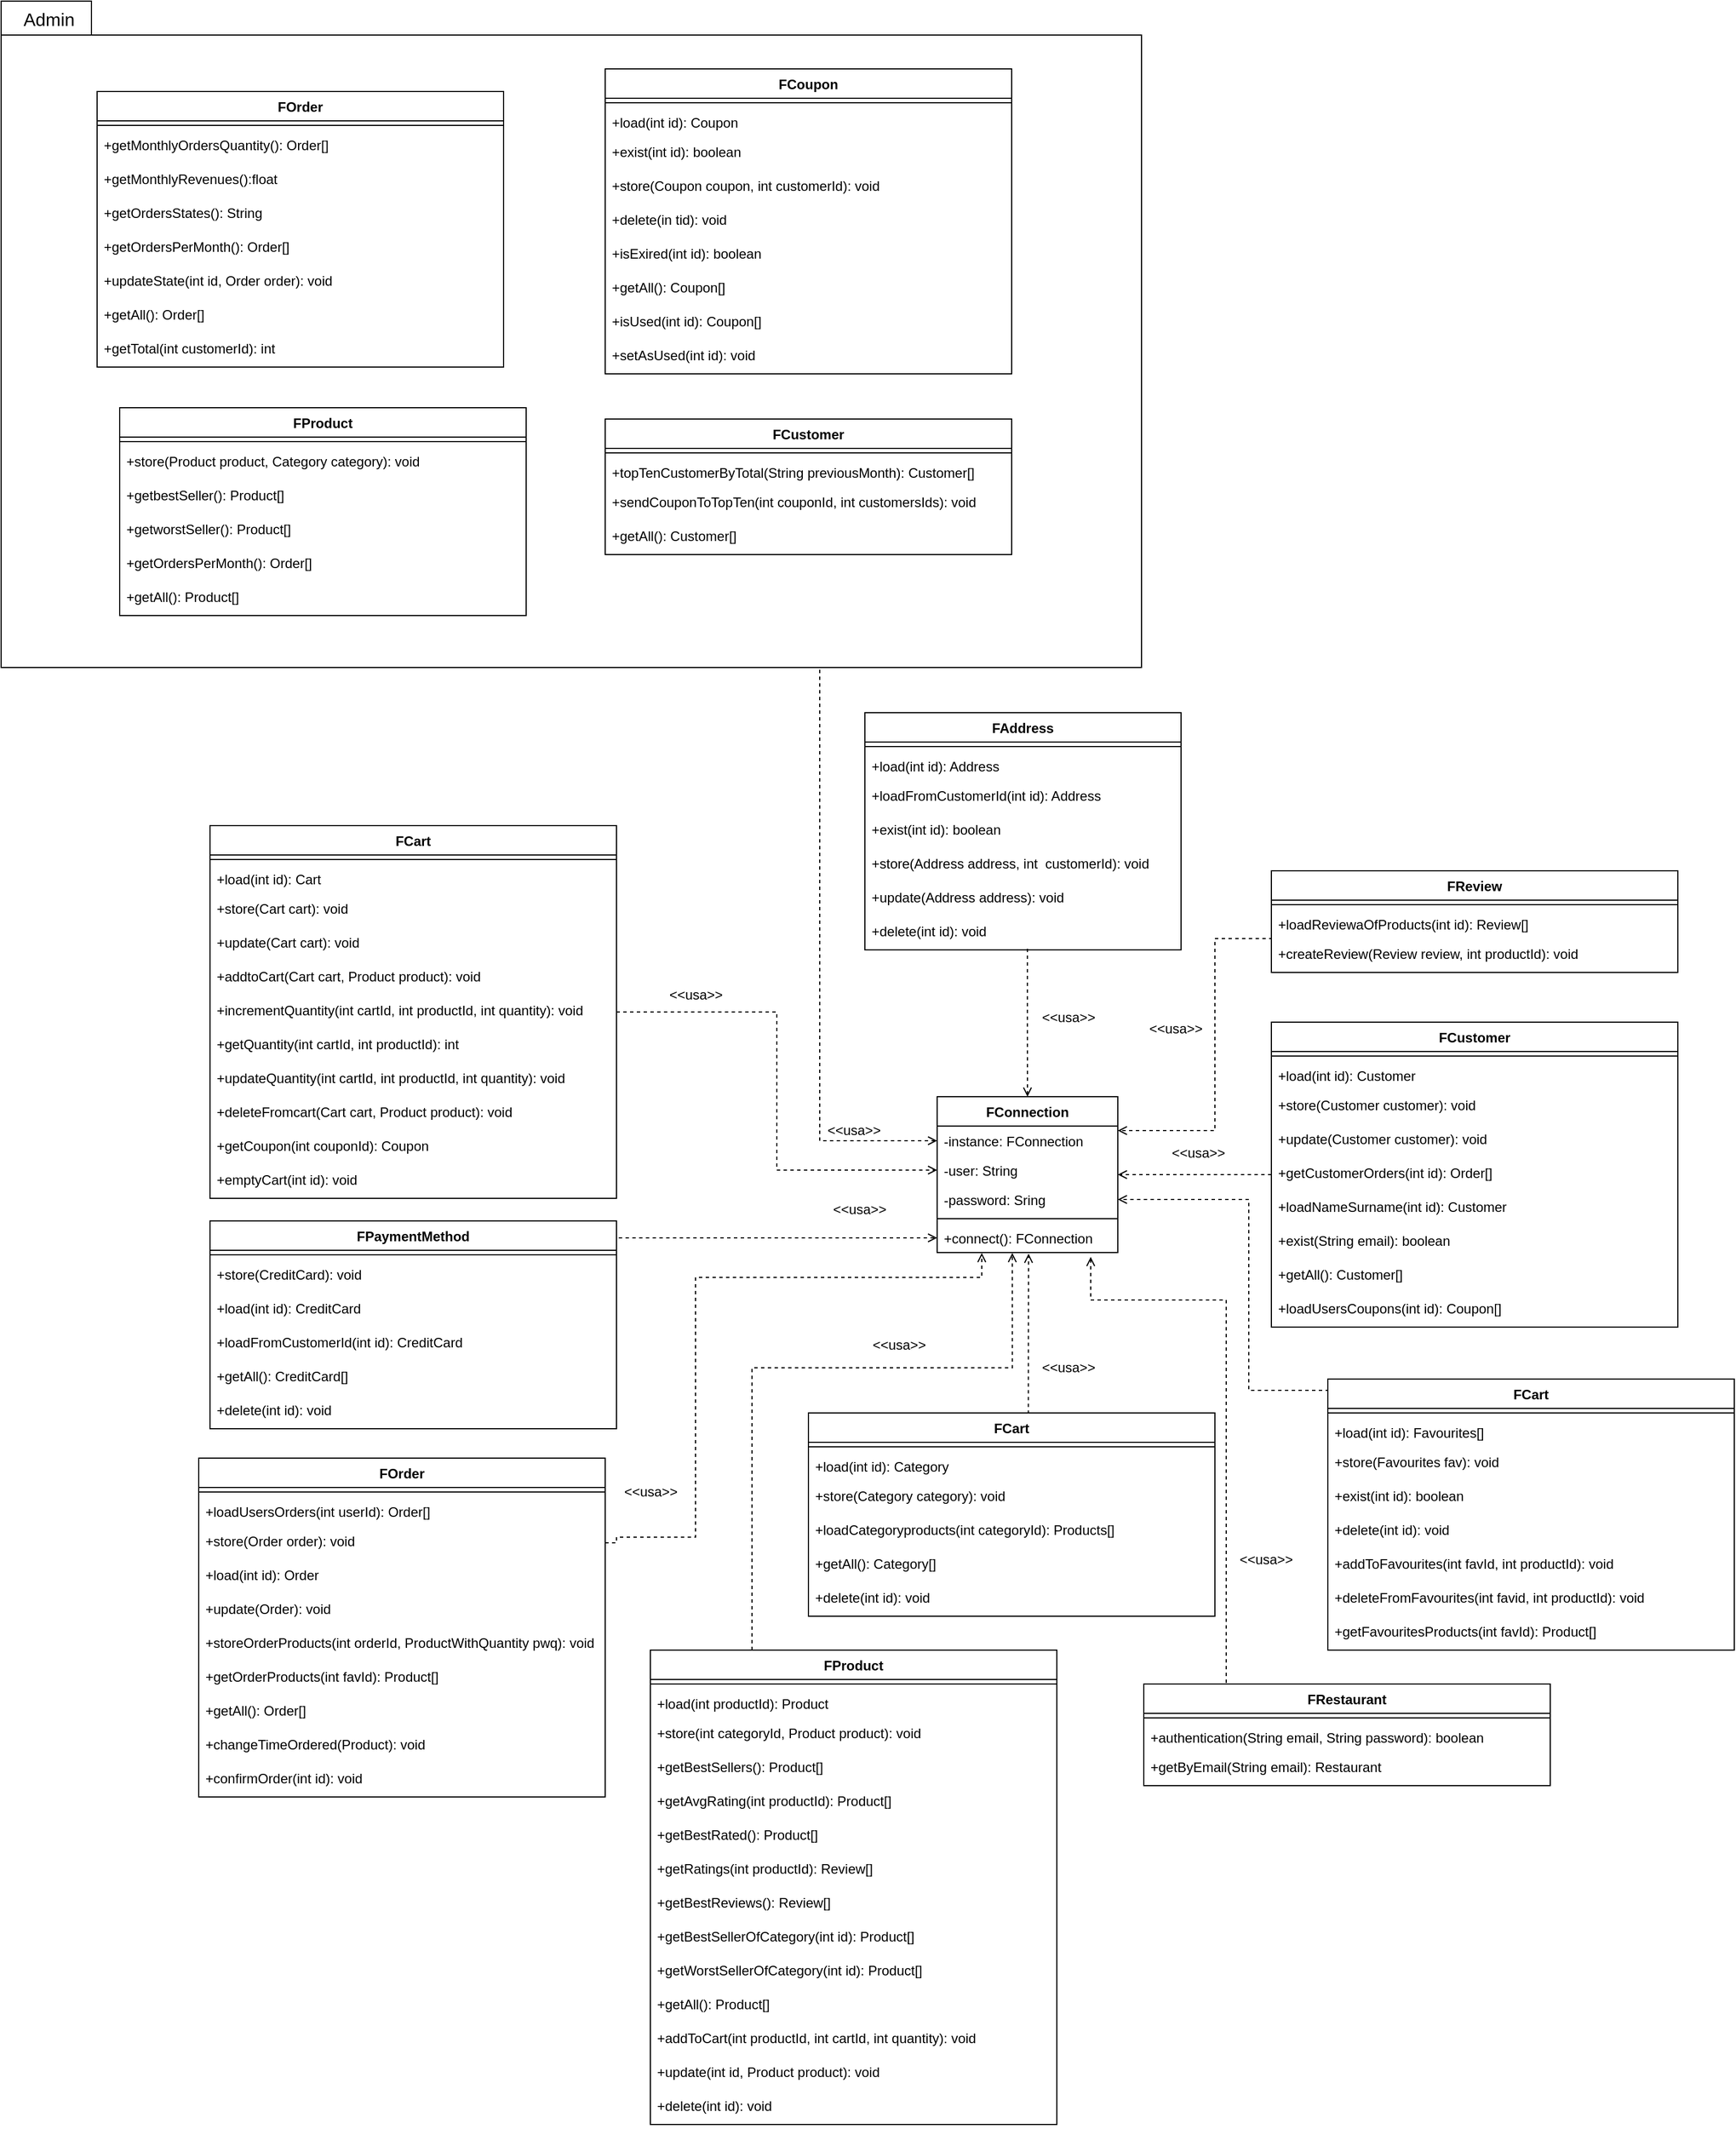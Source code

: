 <mxfile version="15.7.0" type="device"><diagram id="C5RBs43oDa-KdzZeNtuy" name="Page-1"><mxGraphModel dx="2249" dy="1921" grid="1" gridSize="10" guides="1" tooltips="1" connect="1" arrows="1" fold="1" page="1" pageScale="1" pageWidth="827" pageHeight="1169" math="0" shadow="0"><root><mxCell id="WIyWlLk6GJQsqaUBKTNV-0"/><mxCell id="WIyWlLk6GJQsqaUBKTNV-1" parent="WIyWlLk6GJQsqaUBKTNV-0"/><mxCell id="PyHxuWrx-65LWv0BP8cm-173" style="edgeStyle=orthogonalEdgeStyle;rounded=0;orthogonalLoop=1;jettySize=auto;html=1;exitX=0.5;exitY=1;exitDx=0;exitDy=0;exitPerimeter=0;entryX=0;entryY=0.5;entryDx=0;entryDy=0;dashed=1;fontSize=16;endArrow=open;endFill=0;" parent="WIyWlLk6GJQsqaUBKTNV-1" source="PyHxuWrx-65LWv0BP8cm-171" target="PyHxuWrx-65LWv0BP8cm-5" edge="1"><mxGeometry relative="1" as="geometry"><Array as="points"><mxPoint x="180" y="-50"/><mxPoint x="180" y="369"/></Array></mxGeometry></mxCell><mxCell id="PyHxuWrx-65LWv0BP8cm-171" value="" style="shape=folder;fontStyle=1;tabWidth=80;tabHeight=30;tabPosition=left;html=1;boundedLbl=1;" parent="WIyWlLk6GJQsqaUBKTNV-1" vertex="1"><mxGeometry x="-545" y="-640" width="1010" height="590" as="geometry"/></mxCell><mxCell id="PyHxuWrx-65LWv0BP8cm-4" value="FConnection" style="swimlane;fontStyle=1;align=center;verticalAlign=top;childLayout=stackLayout;horizontal=1;startSize=26;horizontalStack=0;resizeParent=1;resizeParentMax=0;resizeLast=0;collapsible=1;marginBottom=0;" parent="WIyWlLk6GJQsqaUBKTNV-1" vertex="1"><mxGeometry x="284" y="330" width="160" height="138" as="geometry"><mxRectangle x="334" y="300" width="100" height="26" as="alternateBounds"/></mxGeometry></mxCell><mxCell id="PyHxuWrx-65LWv0BP8cm-5" value="-instance: FConnection" style="text;strokeColor=none;fillColor=none;align=left;verticalAlign=top;spacingLeft=4;spacingRight=4;overflow=hidden;rotatable=0;points=[[0,0.5],[1,0.5]];portConstraint=eastwest;" parent="PyHxuWrx-65LWv0BP8cm-4" vertex="1"><mxGeometry y="26" width="160" height="26" as="geometry"/></mxCell><mxCell id="PyHxuWrx-65LWv0BP8cm-8" value="-user: String" style="text;strokeColor=none;fillColor=none;align=left;verticalAlign=top;spacingLeft=4;spacingRight=4;overflow=hidden;rotatable=0;points=[[0,0.5],[1,0.5]];portConstraint=eastwest;" parent="PyHxuWrx-65LWv0BP8cm-4" vertex="1"><mxGeometry y="52" width="160" height="26" as="geometry"/></mxCell><mxCell id="PyHxuWrx-65LWv0BP8cm-9" value="-password: Sring" style="text;strokeColor=none;fillColor=none;align=left;verticalAlign=top;spacingLeft=4;spacingRight=4;overflow=hidden;rotatable=0;points=[[0,0.5],[1,0.5]];portConstraint=eastwest;" parent="PyHxuWrx-65LWv0BP8cm-4" vertex="1"><mxGeometry y="78" width="160" height="26" as="geometry"/></mxCell><mxCell id="PyHxuWrx-65LWv0BP8cm-6" value="" style="line;strokeWidth=1;fillColor=none;align=left;verticalAlign=middle;spacingTop=-1;spacingLeft=3;spacingRight=3;rotatable=0;labelPosition=right;points=[];portConstraint=eastwest;" parent="PyHxuWrx-65LWv0BP8cm-4" vertex="1"><mxGeometry y="104" width="160" height="8" as="geometry"/></mxCell><mxCell id="PyHxuWrx-65LWv0BP8cm-7" value="+connect(): FConnection" style="text;strokeColor=none;fillColor=none;align=left;verticalAlign=top;spacingLeft=4;spacingRight=4;overflow=hidden;rotatable=0;points=[[0,0.5],[1,0.5]];portConstraint=eastwest;" parent="PyHxuWrx-65LWv0BP8cm-4" vertex="1"><mxGeometry y="112" width="160" height="26" as="geometry"/></mxCell><mxCell id="PyHxuWrx-65LWv0BP8cm-10" value="FAddress" style="swimlane;fontStyle=1;align=center;verticalAlign=top;childLayout=stackLayout;horizontal=1;startSize=26;horizontalStack=0;resizeParent=1;resizeParentMax=0;resizeLast=0;collapsible=1;marginBottom=0;" parent="WIyWlLk6GJQsqaUBKTNV-1" vertex="1"><mxGeometry x="220" y="-10" width="280" height="210" as="geometry"><mxRectangle x="334" y="300" width="100" height="26" as="alternateBounds"/></mxGeometry></mxCell><mxCell id="PyHxuWrx-65LWv0BP8cm-14" value="" style="line;strokeWidth=1;fillColor=none;align=left;verticalAlign=middle;spacingTop=-1;spacingLeft=3;spacingRight=3;rotatable=0;labelPosition=right;points=[];portConstraint=eastwest;" parent="PyHxuWrx-65LWv0BP8cm-10" vertex="1"><mxGeometry y="26" width="280" height="8" as="geometry"/></mxCell><mxCell id="PyHxuWrx-65LWv0BP8cm-15" value="+load(int id): Address " style="text;strokeColor=none;fillColor=none;align=left;verticalAlign=top;spacingLeft=4;spacingRight=4;overflow=hidden;rotatable=0;points=[[0,0.5],[1,0.5]];portConstraint=eastwest;" parent="PyHxuWrx-65LWv0BP8cm-10" vertex="1"><mxGeometry y="34" width="280" height="26" as="geometry"/></mxCell><mxCell id="PyHxuWrx-65LWv0BP8cm-16" value="+loadFromCustomerId(int id): Address" style="text;strokeColor=none;fillColor=none;align=left;verticalAlign=top;spacingLeft=4;spacingRight=4;overflow=hidden;rotatable=0;points=[[0,0.5],[1,0.5]];portConstraint=eastwest;" parent="PyHxuWrx-65LWv0BP8cm-10" vertex="1"><mxGeometry y="60" width="280" height="30" as="geometry"/></mxCell><mxCell id="PyHxuWrx-65LWv0BP8cm-17" value="+exist(int id): boolean" style="text;strokeColor=none;fillColor=none;align=left;verticalAlign=top;spacingLeft=4;spacingRight=4;overflow=hidden;rotatable=0;points=[[0,0.5],[1,0.5]];portConstraint=eastwest;" parent="PyHxuWrx-65LWv0BP8cm-10" vertex="1"><mxGeometry y="90" width="280" height="30" as="geometry"/></mxCell><mxCell id="PyHxuWrx-65LWv0BP8cm-18" value="+store(Address address, int  customerId): void" style="text;strokeColor=none;fillColor=none;align=left;verticalAlign=top;spacingLeft=4;spacingRight=4;overflow=hidden;rotatable=0;points=[[0,0.5],[1,0.5]];portConstraint=eastwest;" parent="PyHxuWrx-65LWv0BP8cm-10" vertex="1"><mxGeometry y="120" width="280" height="30" as="geometry"/></mxCell><mxCell id="PyHxuWrx-65LWv0BP8cm-19" value="+update(Address address): void" style="text;strokeColor=none;fillColor=none;align=left;verticalAlign=top;spacingLeft=4;spacingRight=4;overflow=hidden;rotatable=0;points=[[0,0.5],[1,0.5]];portConstraint=eastwest;" parent="PyHxuWrx-65LWv0BP8cm-10" vertex="1"><mxGeometry y="150" width="280" height="30" as="geometry"/></mxCell><mxCell id="PyHxuWrx-65LWv0BP8cm-20" value="+delete(int id): void" style="text;strokeColor=none;fillColor=none;align=left;verticalAlign=top;spacingLeft=4;spacingRight=4;overflow=hidden;rotatable=0;points=[[0,0.5],[1,0.5]];portConstraint=eastwest;" parent="PyHxuWrx-65LWv0BP8cm-10" vertex="1"><mxGeometry y="180" width="280" height="30" as="geometry"/></mxCell><mxCell id="PyHxuWrx-65LWv0BP8cm-21" style="edgeStyle=orthogonalEdgeStyle;rounded=0;orthogonalLoop=1;jettySize=auto;html=1;exitX=0.514;exitY=0.967;exitDx=0;exitDy=0;entryX=0.5;entryY=0;entryDx=0;entryDy=0;exitPerimeter=0;dashed=1;endArrow=open;endFill=0;" parent="WIyWlLk6GJQsqaUBKTNV-1" source="PyHxuWrx-65LWv0BP8cm-20" target="PyHxuWrx-65LWv0BP8cm-4" edge="1"><mxGeometry relative="1" as="geometry"/></mxCell><mxCell id="PyHxuWrx-65LWv0BP8cm-22" value="&amp;lt;&amp;lt;usa&amp;gt;&amp;gt;" style="text;html=1;align=center;verticalAlign=middle;resizable=0;points=[];autosize=1;strokeColor=none;fillColor=none;" parent="WIyWlLk6GJQsqaUBKTNV-1" vertex="1"><mxGeometry x="370" y="250" width="60" height="20" as="geometry"/></mxCell><mxCell id="PyHxuWrx-65LWv0BP8cm-37" style="edgeStyle=orthogonalEdgeStyle;rounded=0;orthogonalLoop=1;jettySize=auto;html=1;exitX=1;exitY=0.5;exitDx=0;exitDy=0;entryX=0;entryY=0.5;entryDx=0;entryDy=0;dashed=1;endArrow=open;endFill=0;" parent="WIyWlLk6GJQsqaUBKTNV-1" source="PyHxuWrx-65LWv0BP8cm-23" target="PyHxuWrx-65LWv0BP8cm-8" edge="1"><mxGeometry relative="1" as="geometry"/></mxCell><mxCell id="PyHxuWrx-65LWv0BP8cm-23" value="FCart" style="swimlane;fontStyle=1;align=center;verticalAlign=top;childLayout=stackLayout;horizontal=1;startSize=26;horizontalStack=0;resizeParent=1;resizeParentMax=0;resizeLast=0;collapsible=1;marginBottom=0;" parent="WIyWlLk6GJQsqaUBKTNV-1" vertex="1"><mxGeometry x="-360" y="90" width="360" height="330" as="geometry"><mxRectangle x="334" y="300" width="100" height="26" as="alternateBounds"/></mxGeometry></mxCell><mxCell id="PyHxuWrx-65LWv0BP8cm-24" value="" style="line;strokeWidth=1;fillColor=none;align=left;verticalAlign=middle;spacingTop=-1;spacingLeft=3;spacingRight=3;rotatable=0;labelPosition=right;points=[];portConstraint=eastwest;" parent="PyHxuWrx-65LWv0BP8cm-23" vertex="1"><mxGeometry y="26" width="360" height="8" as="geometry"/></mxCell><mxCell id="PyHxuWrx-65LWv0BP8cm-25" value="+load(int id): Cart " style="text;strokeColor=none;fillColor=none;align=left;verticalAlign=top;spacingLeft=4;spacingRight=4;overflow=hidden;rotatable=0;points=[[0,0.5],[1,0.5]];portConstraint=eastwest;" parent="PyHxuWrx-65LWv0BP8cm-23" vertex="1"><mxGeometry y="34" width="360" height="26" as="geometry"/></mxCell><mxCell id="PyHxuWrx-65LWv0BP8cm-28" value="+store(Cart cart): void" style="text;strokeColor=none;fillColor=none;align=left;verticalAlign=top;spacingLeft=4;spacingRight=4;overflow=hidden;rotatable=0;points=[[0,0.5],[1,0.5]];portConstraint=eastwest;" parent="PyHxuWrx-65LWv0BP8cm-23" vertex="1"><mxGeometry y="60" width="360" height="30" as="geometry"/></mxCell><mxCell id="PyHxuWrx-65LWv0BP8cm-29" value="+update(Cart cart): void" style="text;strokeColor=none;fillColor=none;align=left;verticalAlign=top;spacingLeft=4;spacingRight=4;overflow=hidden;rotatable=0;points=[[0,0.5],[1,0.5]];portConstraint=eastwest;" parent="PyHxuWrx-65LWv0BP8cm-23" vertex="1"><mxGeometry y="90" width="360" height="30" as="geometry"/></mxCell><mxCell id="PyHxuWrx-65LWv0BP8cm-30" value="+addtoCart(Cart cart, Product product): void" style="text;strokeColor=none;fillColor=none;align=left;verticalAlign=top;spacingLeft=4;spacingRight=4;overflow=hidden;rotatable=0;points=[[0,0.5],[1,0.5]];portConstraint=eastwest;" parent="PyHxuWrx-65LWv0BP8cm-23" vertex="1"><mxGeometry y="120" width="360" height="30" as="geometry"/></mxCell><mxCell id="PyHxuWrx-65LWv0BP8cm-32" value="+incrementQuantity(int cartId, int productId, int quantity): void " style="text;strokeColor=none;fillColor=none;align=left;verticalAlign=top;spacingLeft=4;spacingRight=4;overflow=hidden;rotatable=0;points=[[0,0.5],[1,0.5]];portConstraint=eastwest;" parent="PyHxuWrx-65LWv0BP8cm-23" vertex="1"><mxGeometry y="150" width="360" height="30" as="geometry"/></mxCell><mxCell id="PyHxuWrx-65LWv0BP8cm-33" value="+getQuantity(int cartId, int productId): int " style="text;strokeColor=none;fillColor=none;align=left;verticalAlign=top;spacingLeft=4;spacingRight=4;overflow=hidden;rotatable=0;points=[[0,0.5],[1,0.5]];portConstraint=eastwest;" parent="PyHxuWrx-65LWv0BP8cm-23" vertex="1"><mxGeometry y="180" width="360" height="30" as="geometry"/></mxCell><mxCell id="PyHxuWrx-65LWv0BP8cm-34" value="+updateQuantity(int cartId, int productId, int quantity): void" style="text;strokeColor=none;fillColor=none;align=left;verticalAlign=top;spacingLeft=4;spacingRight=4;overflow=hidden;rotatable=0;points=[[0,0.5],[1,0.5]];portConstraint=eastwest;" parent="PyHxuWrx-65LWv0BP8cm-23" vertex="1"><mxGeometry y="210" width="360" height="30" as="geometry"/></mxCell><mxCell id="PyHxuWrx-65LWv0BP8cm-35" value="+deleteFromcart(Cart cart, Product product): void" style="text;strokeColor=none;fillColor=none;align=left;verticalAlign=top;spacingLeft=4;spacingRight=4;overflow=hidden;rotatable=0;points=[[0,0.5],[1,0.5]];portConstraint=eastwest;" parent="PyHxuWrx-65LWv0BP8cm-23" vertex="1"><mxGeometry y="240" width="360" height="30" as="geometry"/></mxCell><mxCell id="PyHxuWrx-65LWv0BP8cm-36" value="+getCoupon(int couponId): Coupon" style="text;strokeColor=none;fillColor=none;align=left;verticalAlign=top;spacingLeft=4;spacingRight=4;overflow=hidden;rotatable=0;points=[[0,0.5],[1,0.5]];portConstraint=eastwest;" parent="PyHxuWrx-65LWv0BP8cm-23" vertex="1"><mxGeometry y="270" width="360" height="30" as="geometry"/></mxCell><mxCell id="PyHxuWrx-65LWv0BP8cm-31" value="+emptyCart(int id): void" style="text;strokeColor=none;fillColor=none;align=left;verticalAlign=top;spacingLeft=4;spacingRight=4;overflow=hidden;rotatable=0;points=[[0,0.5],[1,0.5]];portConstraint=eastwest;" parent="PyHxuWrx-65LWv0BP8cm-23" vertex="1"><mxGeometry y="300" width="360" height="30" as="geometry"/></mxCell><mxCell id="PyHxuWrx-65LWv0BP8cm-39" value="&amp;lt;&amp;lt;usa&amp;gt;&amp;gt;" style="text;html=1;align=center;verticalAlign=middle;resizable=0;points=[];autosize=1;strokeColor=none;fillColor=none;" parent="WIyWlLk6GJQsqaUBKTNV-1" vertex="1"><mxGeometry x="180" y="350" width="60" height="20" as="geometry"/></mxCell><mxCell id="PyHxuWrx-65LWv0BP8cm-52" style="edgeStyle=orthogonalEdgeStyle;rounded=0;orthogonalLoop=1;jettySize=auto;html=1;exitX=0.541;exitY=0.004;exitDx=0;exitDy=0;entryX=0.506;entryY=1.038;entryDx=0;entryDy=0;entryPerimeter=0;dashed=1;endArrow=open;endFill=0;exitPerimeter=0;" parent="WIyWlLk6GJQsqaUBKTNV-1" source="PyHxuWrx-65LWv0BP8cm-40" target="PyHxuWrx-65LWv0BP8cm-7" edge="1"><mxGeometry relative="1" as="geometry"/></mxCell><mxCell id="PyHxuWrx-65LWv0BP8cm-40" value="FCart" style="swimlane;fontStyle=1;align=center;verticalAlign=top;childLayout=stackLayout;horizontal=1;startSize=26;horizontalStack=0;resizeParent=1;resizeParentMax=0;resizeLast=0;collapsible=1;marginBottom=0;" parent="WIyWlLk6GJQsqaUBKTNV-1" vertex="1"><mxGeometry x="170" y="610" width="360" height="180" as="geometry"><mxRectangle x="334" y="300" width="100" height="26" as="alternateBounds"/></mxGeometry></mxCell><mxCell id="PyHxuWrx-65LWv0BP8cm-41" value="" style="line;strokeWidth=1;fillColor=none;align=left;verticalAlign=middle;spacingTop=-1;spacingLeft=3;spacingRight=3;rotatable=0;labelPosition=right;points=[];portConstraint=eastwest;" parent="PyHxuWrx-65LWv0BP8cm-40" vertex="1"><mxGeometry y="26" width="360" height="8" as="geometry"/></mxCell><mxCell id="PyHxuWrx-65LWv0BP8cm-42" value="+load(int id): Category " style="text;strokeColor=none;fillColor=none;align=left;verticalAlign=top;spacingLeft=4;spacingRight=4;overflow=hidden;rotatable=0;points=[[0,0.5],[1,0.5]];portConstraint=eastwest;" parent="PyHxuWrx-65LWv0BP8cm-40" vertex="1"><mxGeometry y="34" width="360" height="26" as="geometry"/></mxCell><mxCell id="PyHxuWrx-65LWv0BP8cm-43" value="+store(Category category): void" style="text;strokeColor=none;fillColor=none;align=left;verticalAlign=top;spacingLeft=4;spacingRight=4;overflow=hidden;rotatable=0;points=[[0,0.5],[1,0.5]];portConstraint=eastwest;" parent="PyHxuWrx-65LWv0BP8cm-40" vertex="1"><mxGeometry y="60" width="360" height="30" as="geometry"/></mxCell><mxCell id="PyHxuWrx-65LWv0BP8cm-44" value="+loadCategoryproducts(int categoryId): Products[]" style="text;strokeColor=none;fillColor=none;align=left;verticalAlign=top;spacingLeft=4;spacingRight=4;overflow=hidden;rotatable=0;points=[[0,0.5],[1,0.5]];portConstraint=eastwest;" parent="PyHxuWrx-65LWv0BP8cm-40" vertex="1"><mxGeometry y="90" width="360" height="30" as="geometry"/></mxCell><mxCell id="PyHxuWrx-65LWv0BP8cm-45" value="+getAll(): Category[]" style="text;strokeColor=none;fillColor=none;align=left;verticalAlign=top;spacingLeft=4;spacingRight=4;overflow=hidden;rotatable=0;points=[[0,0.5],[1,0.5]];portConstraint=eastwest;" parent="PyHxuWrx-65LWv0BP8cm-40" vertex="1"><mxGeometry y="120" width="360" height="30" as="geometry"/></mxCell><mxCell id="PyHxuWrx-65LWv0BP8cm-46" value="+delete(int id): void" style="text;strokeColor=none;fillColor=none;align=left;verticalAlign=top;spacingLeft=4;spacingRight=4;overflow=hidden;rotatable=0;points=[[0,0.5],[1,0.5]];portConstraint=eastwest;" parent="PyHxuWrx-65LWv0BP8cm-40" vertex="1"><mxGeometry y="150" width="360" height="30" as="geometry"/></mxCell><mxCell id="PyHxuWrx-65LWv0BP8cm-53" value="&amp;lt;&amp;lt;usa&amp;gt;&amp;gt;" style="text;html=1;align=center;verticalAlign=middle;resizable=0;points=[];autosize=1;strokeColor=none;fillColor=none;" parent="WIyWlLk6GJQsqaUBKTNV-1" vertex="1"><mxGeometry x="370" y="560" width="60" height="20" as="geometry"/></mxCell><mxCell id="PyHxuWrx-65LWv0BP8cm-54" value="FCustomer" style="swimlane;fontStyle=1;align=center;verticalAlign=top;childLayout=stackLayout;horizontal=1;startSize=26;horizontalStack=0;resizeParent=1;resizeParentMax=0;resizeLast=0;collapsible=1;marginBottom=0;" parent="WIyWlLk6GJQsqaUBKTNV-1" vertex="1"><mxGeometry x="580" y="264" width="360" height="270" as="geometry"><mxRectangle x="334" y="300" width="100" height="26" as="alternateBounds"/></mxGeometry></mxCell><mxCell id="PyHxuWrx-65LWv0BP8cm-55" value="" style="line;strokeWidth=1;fillColor=none;align=left;verticalAlign=middle;spacingTop=-1;spacingLeft=3;spacingRight=3;rotatable=0;labelPosition=right;points=[];portConstraint=eastwest;" parent="PyHxuWrx-65LWv0BP8cm-54" vertex="1"><mxGeometry y="26" width="360" height="8" as="geometry"/></mxCell><mxCell id="PyHxuWrx-65LWv0BP8cm-56" value="+load(int id): Customer " style="text;strokeColor=none;fillColor=none;align=left;verticalAlign=top;spacingLeft=4;spacingRight=4;overflow=hidden;rotatable=0;points=[[0,0.5],[1,0.5]];portConstraint=eastwest;" parent="PyHxuWrx-65LWv0BP8cm-54" vertex="1"><mxGeometry y="34" width="360" height="26" as="geometry"/></mxCell><mxCell id="PyHxuWrx-65LWv0BP8cm-57" value="+store(Customer customer): void" style="text;strokeColor=none;fillColor=none;align=left;verticalAlign=top;spacingLeft=4;spacingRight=4;overflow=hidden;rotatable=0;points=[[0,0.5],[1,0.5]];portConstraint=eastwest;" parent="PyHxuWrx-65LWv0BP8cm-54" vertex="1"><mxGeometry y="60" width="360" height="30" as="geometry"/></mxCell><mxCell id="PyHxuWrx-65LWv0BP8cm-58" value="+update(Customer customer): void" style="text;strokeColor=none;fillColor=none;align=left;verticalAlign=top;spacingLeft=4;spacingRight=4;overflow=hidden;rotatable=0;points=[[0,0.5],[1,0.5]];portConstraint=eastwest;" parent="PyHxuWrx-65LWv0BP8cm-54" vertex="1"><mxGeometry y="90" width="360" height="30" as="geometry"/></mxCell><mxCell id="PyHxuWrx-65LWv0BP8cm-59" value="+getCustomerOrders(int id): Order[]" style="text;strokeColor=none;fillColor=none;align=left;verticalAlign=top;spacingLeft=4;spacingRight=4;overflow=hidden;rotatable=0;points=[[0,0.5],[1,0.5]];portConstraint=eastwest;" parent="PyHxuWrx-65LWv0BP8cm-54" vertex="1"><mxGeometry y="120" width="360" height="30" as="geometry"/></mxCell><mxCell id="PyHxuWrx-65LWv0BP8cm-60" value="+loadNameSurname(int id): Customer" style="text;strokeColor=none;fillColor=none;align=left;verticalAlign=top;spacingLeft=4;spacingRight=4;overflow=hidden;rotatable=0;points=[[0,0.5],[1,0.5]];portConstraint=eastwest;" parent="PyHxuWrx-65LWv0BP8cm-54" vertex="1"><mxGeometry y="150" width="360" height="30" as="geometry"/></mxCell><mxCell id="PyHxuWrx-65LWv0BP8cm-62" value="+exist(String email): boolean" style="text;strokeColor=none;fillColor=none;align=left;verticalAlign=top;spacingLeft=4;spacingRight=4;overflow=hidden;rotatable=0;points=[[0,0.5],[1,0.5]];portConstraint=eastwest;" parent="PyHxuWrx-65LWv0BP8cm-54" vertex="1"><mxGeometry y="180" width="360" height="30" as="geometry"/></mxCell><mxCell id="PyHxuWrx-65LWv0BP8cm-63" value="+getAll(): Customer[]" style="text;strokeColor=none;fillColor=none;align=left;verticalAlign=top;spacingLeft=4;spacingRight=4;overflow=hidden;rotatable=0;points=[[0,0.5],[1,0.5]];portConstraint=eastwest;" parent="PyHxuWrx-65LWv0BP8cm-54" vertex="1"><mxGeometry y="210" width="360" height="30" as="geometry"/></mxCell><mxCell id="PyHxuWrx-65LWv0BP8cm-61" value="+loadUsersCoupons(int id): Coupon[]" style="text;strokeColor=none;fillColor=none;align=left;verticalAlign=top;spacingLeft=4;spacingRight=4;overflow=hidden;rotatable=0;points=[[0,0.5],[1,0.5]];portConstraint=eastwest;" parent="PyHxuWrx-65LWv0BP8cm-54" vertex="1"><mxGeometry y="240" width="360" height="30" as="geometry"/></mxCell><mxCell id="PyHxuWrx-65LWv0BP8cm-66" style="edgeStyle=orthogonalEdgeStyle;rounded=0;orthogonalLoop=1;jettySize=auto;html=1;exitX=0;exitY=0.5;exitDx=0;exitDy=0;entryX=1;entryY=0.5;entryDx=0;entryDy=0;dashed=1;endArrow=open;endFill=0;" parent="WIyWlLk6GJQsqaUBKTNV-1" source="PyHxuWrx-65LWv0BP8cm-59" target="PyHxuWrx-65LWv0BP8cm-4" edge="1"><mxGeometry relative="1" as="geometry"/></mxCell><mxCell id="PyHxuWrx-65LWv0BP8cm-67" value="&amp;lt;&amp;lt;usa&amp;gt;&amp;gt;" style="text;html=1;align=center;verticalAlign=middle;resizable=0;points=[];autosize=1;strokeColor=none;fillColor=none;" parent="WIyWlLk6GJQsqaUBKTNV-1" vertex="1"><mxGeometry x="485" y="370" width="60" height="20" as="geometry"/></mxCell><mxCell id="PyHxuWrx-65LWv0BP8cm-68" value="FCart" style="swimlane;fontStyle=1;align=center;verticalAlign=top;childLayout=stackLayout;horizontal=1;startSize=26;horizontalStack=0;resizeParent=1;resizeParentMax=0;resizeLast=0;collapsible=1;marginBottom=0;" parent="WIyWlLk6GJQsqaUBKTNV-1" vertex="1"><mxGeometry x="630" y="580" width="360" height="240" as="geometry"><mxRectangle x="334" y="300" width="100" height="26" as="alternateBounds"/></mxGeometry></mxCell><mxCell id="PyHxuWrx-65LWv0BP8cm-69" value="" style="line;strokeWidth=1;fillColor=none;align=left;verticalAlign=middle;spacingTop=-1;spacingLeft=3;spacingRight=3;rotatable=0;labelPosition=right;points=[];portConstraint=eastwest;" parent="PyHxuWrx-65LWv0BP8cm-68" vertex="1"><mxGeometry y="26" width="360" height="8" as="geometry"/></mxCell><mxCell id="PyHxuWrx-65LWv0BP8cm-70" value="+load(int id): Favourites[] " style="text;strokeColor=none;fillColor=none;align=left;verticalAlign=top;spacingLeft=4;spacingRight=4;overflow=hidden;rotatable=0;points=[[0,0.5],[1,0.5]];portConstraint=eastwest;" parent="PyHxuWrx-65LWv0BP8cm-68" vertex="1"><mxGeometry y="34" width="360" height="26" as="geometry"/></mxCell><mxCell id="PyHxuWrx-65LWv0BP8cm-71" value="+store(Favourites fav): void" style="text;strokeColor=none;fillColor=none;align=left;verticalAlign=top;spacingLeft=4;spacingRight=4;overflow=hidden;rotatable=0;points=[[0,0.5],[1,0.5]];portConstraint=eastwest;" parent="PyHxuWrx-65LWv0BP8cm-68" vertex="1"><mxGeometry y="60" width="360" height="30" as="geometry"/></mxCell><mxCell id="PyHxuWrx-65LWv0BP8cm-76" value="+exist(int id): boolean" style="text;strokeColor=none;fillColor=none;align=left;verticalAlign=top;spacingLeft=4;spacingRight=4;overflow=hidden;rotatable=0;points=[[0,0.5],[1,0.5]];portConstraint=eastwest;" parent="PyHxuWrx-65LWv0BP8cm-68" vertex="1"><mxGeometry y="90" width="360" height="30" as="geometry"/></mxCell><mxCell id="PyHxuWrx-65LWv0BP8cm-72" value="+delete(int id): void" style="text;strokeColor=none;fillColor=none;align=left;verticalAlign=top;spacingLeft=4;spacingRight=4;overflow=hidden;rotatable=0;points=[[0,0.5],[1,0.5]];portConstraint=eastwest;" parent="PyHxuWrx-65LWv0BP8cm-68" vertex="1"><mxGeometry y="120" width="360" height="30" as="geometry"/></mxCell><mxCell id="PyHxuWrx-65LWv0BP8cm-73" value="+addToFavourites(int favId, int productId): void" style="text;strokeColor=none;fillColor=none;align=left;verticalAlign=top;spacingLeft=4;spacingRight=4;overflow=hidden;rotatable=0;points=[[0,0.5],[1,0.5]];portConstraint=eastwest;" parent="PyHxuWrx-65LWv0BP8cm-68" vertex="1"><mxGeometry y="150" width="360" height="30" as="geometry"/></mxCell><mxCell id="PyHxuWrx-65LWv0BP8cm-75" value="+deleteFromFavourites(int favid, int productId): void" style="text;strokeColor=none;fillColor=none;align=left;verticalAlign=top;spacingLeft=4;spacingRight=4;overflow=hidden;rotatable=0;points=[[0,0.5],[1,0.5]];portConstraint=eastwest;" parent="PyHxuWrx-65LWv0BP8cm-68" vertex="1"><mxGeometry y="180" width="360" height="30" as="geometry"/></mxCell><mxCell id="PyHxuWrx-65LWv0BP8cm-74" value="+getFavouritesProducts(int favId): Product[]" style="text;strokeColor=none;fillColor=none;align=left;verticalAlign=top;spacingLeft=4;spacingRight=4;overflow=hidden;rotatable=0;points=[[0,0.5],[1,0.5]];portConstraint=eastwest;" parent="PyHxuWrx-65LWv0BP8cm-68" vertex="1"><mxGeometry y="210" width="360" height="30" as="geometry"/></mxCell><mxCell id="PyHxuWrx-65LWv0BP8cm-181" style="edgeStyle=orthogonalEdgeStyle;rounded=0;orthogonalLoop=1;jettySize=auto;html=1;exitX=1;exitY=0.5;exitDx=0;exitDy=0;entryX=0.247;entryY=1.014;entryDx=0;entryDy=0;entryPerimeter=0;dashed=1;fontSize=16;endArrow=open;endFill=0;" parent="WIyWlLk6GJQsqaUBKTNV-1" source="PyHxuWrx-65LWv0BP8cm-80" target="PyHxuWrx-65LWv0BP8cm-7" edge="1"><mxGeometry relative="1" as="geometry"><Array as="points"><mxPoint y="725"/><mxPoint y="720"/><mxPoint x="70" y="720"/><mxPoint x="70" y="490"/><mxPoint x="324" y="490"/></Array></mxGeometry></mxCell><mxCell id="PyHxuWrx-65LWv0BP8cm-77" value="FOrder" style="swimlane;fontStyle=1;align=center;verticalAlign=top;childLayout=stackLayout;horizontal=1;startSize=26;horizontalStack=0;resizeParent=1;resizeParentMax=0;resizeLast=0;collapsible=1;marginBottom=0;" parent="WIyWlLk6GJQsqaUBKTNV-1" vertex="1"><mxGeometry x="-370" y="650" width="360" height="300" as="geometry"><mxRectangle x="334" y="300" width="100" height="26" as="alternateBounds"/></mxGeometry></mxCell><mxCell id="PyHxuWrx-65LWv0BP8cm-78" value="" style="line;strokeWidth=1;fillColor=none;align=left;verticalAlign=middle;spacingTop=-1;spacingLeft=3;spacingRight=3;rotatable=0;labelPosition=right;points=[];portConstraint=eastwest;" parent="PyHxuWrx-65LWv0BP8cm-77" vertex="1"><mxGeometry y="26" width="360" height="8" as="geometry"/></mxCell><mxCell id="PyHxuWrx-65LWv0BP8cm-79" value="+loadUsersOrders(int userId): Order[] " style="text;strokeColor=none;fillColor=none;align=left;verticalAlign=top;spacingLeft=4;spacingRight=4;overflow=hidden;rotatable=0;points=[[0,0.5],[1,0.5]];portConstraint=eastwest;" parent="PyHxuWrx-65LWv0BP8cm-77" vertex="1"><mxGeometry y="34" width="360" height="26" as="geometry"/></mxCell><mxCell id="PyHxuWrx-65LWv0BP8cm-80" value="+store(Order order): void" style="text;strokeColor=none;fillColor=none;align=left;verticalAlign=top;spacingLeft=4;spacingRight=4;overflow=hidden;rotatable=0;points=[[0,0.5],[1,0.5]];portConstraint=eastwest;" parent="PyHxuWrx-65LWv0BP8cm-77" vertex="1"><mxGeometry y="60" width="360" height="30" as="geometry"/></mxCell><mxCell id="PyHxuWrx-65LWv0BP8cm-81" value="+load(int id): Order" style="text;strokeColor=none;fillColor=none;align=left;verticalAlign=top;spacingLeft=4;spacingRight=4;overflow=hidden;rotatable=0;points=[[0,0.5],[1,0.5]];portConstraint=eastwest;" parent="PyHxuWrx-65LWv0BP8cm-77" vertex="1"><mxGeometry y="90" width="360" height="30" as="geometry"/></mxCell><mxCell id="PyHxuWrx-65LWv0BP8cm-83" value="+update(Order): void" style="text;strokeColor=none;fillColor=none;align=left;verticalAlign=top;spacingLeft=4;spacingRight=4;overflow=hidden;rotatable=0;points=[[0,0.5],[1,0.5]];portConstraint=eastwest;" parent="PyHxuWrx-65LWv0BP8cm-77" vertex="1"><mxGeometry y="120" width="360" height="30" as="geometry"/></mxCell><mxCell id="PyHxuWrx-65LWv0BP8cm-84" value="+storeOrderProducts(int orderId, ProductWithQuantity pwq): void" style="text;strokeColor=none;fillColor=none;align=left;verticalAlign=top;spacingLeft=4;spacingRight=4;overflow=hidden;rotatable=0;points=[[0,0.5],[1,0.5]];portConstraint=eastwest;" parent="PyHxuWrx-65LWv0BP8cm-77" vertex="1"><mxGeometry y="150" width="360" height="30" as="geometry"/></mxCell><mxCell id="PyHxuWrx-65LWv0BP8cm-86" value="+getOrderProducts(int favId): Product[]" style="text;strokeColor=none;fillColor=none;align=left;verticalAlign=top;spacingLeft=4;spacingRight=4;overflow=hidden;rotatable=0;points=[[0,0.5],[1,0.5]];portConstraint=eastwest;" parent="PyHxuWrx-65LWv0BP8cm-77" vertex="1"><mxGeometry y="180" width="360" height="30" as="geometry"/></mxCell><mxCell id="PyHxuWrx-65LWv0BP8cm-87" value="+getAll(): Order[]" style="text;strokeColor=none;fillColor=none;align=left;verticalAlign=top;spacingLeft=4;spacingRight=4;overflow=hidden;rotatable=0;points=[[0,0.5],[1,0.5]];portConstraint=eastwest;" parent="PyHxuWrx-65LWv0BP8cm-77" vertex="1"><mxGeometry y="210" width="360" height="30" as="geometry"/></mxCell><mxCell id="PyHxuWrx-65LWv0BP8cm-88" value="+changeTimeOrdered(Product): void" style="text;strokeColor=none;fillColor=none;align=left;verticalAlign=top;spacingLeft=4;spacingRight=4;overflow=hidden;rotatable=0;points=[[0,0.5],[1,0.5]];portConstraint=eastwest;" parent="PyHxuWrx-65LWv0BP8cm-77" vertex="1"><mxGeometry y="240" width="360" height="30" as="geometry"/></mxCell><mxCell id="PyHxuWrx-65LWv0BP8cm-85" value="+confirmOrder(int id): void" style="text;strokeColor=none;fillColor=none;align=left;verticalAlign=top;spacingLeft=4;spacingRight=4;overflow=hidden;rotatable=0;points=[[0,0.5],[1,0.5]];portConstraint=eastwest;" parent="PyHxuWrx-65LWv0BP8cm-77" vertex="1"><mxGeometry y="270" width="360" height="30" as="geometry"/></mxCell><mxCell id="PyHxuWrx-65LWv0BP8cm-89" value="FPaymentMethod" style="swimlane;fontStyle=1;align=center;verticalAlign=top;childLayout=stackLayout;horizontal=1;startSize=26;horizontalStack=0;resizeParent=1;resizeParentMax=0;resizeLast=0;collapsible=1;marginBottom=0;" parent="WIyWlLk6GJQsqaUBKTNV-1" vertex="1"><mxGeometry x="-360" y="440" width="360" height="184" as="geometry"><mxRectangle x="334" y="300" width="100" height="26" as="alternateBounds"/></mxGeometry></mxCell><mxCell id="PyHxuWrx-65LWv0BP8cm-90" value="" style="line;strokeWidth=1;fillColor=none;align=left;verticalAlign=middle;spacingTop=-1;spacingLeft=3;spacingRight=3;rotatable=0;labelPosition=right;points=[];portConstraint=eastwest;" parent="PyHxuWrx-65LWv0BP8cm-89" vertex="1"><mxGeometry y="26" width="360" height="8" as="geometry"/></mxCell><mxCell id="PyHxuWrx-65LWv0BP8cm-92" value="+store(CreditCard): void" style="text;strokeColor=none;fillColor=none;align=left;verticalAlign=top;spacingLeft=4;spacingRight=4;overflow=hidden;rotatable=0;points=[[0,0.5],[1,0.5]];portConstraint=eastwest;" parent="PyHxuWrx-65LWv0BP8cm-89" vertex="1"><mxGeometry y="34" width="360" height="30" as="geometry"/></mxCell><mxCell id="PyHxuWrx-65LWv0BP8cm-93" value="+load(int id): CreditCard" style="text;strokeColor=none;fillColor=none;align=left;verticalAlign=top;spacingLeft=4;spacingRight=4;overflow=hidden;rotatable=0;points=[[0,0.5],[1,0.5]];portConstraint=eastwest;" parent="PyHxuWrx-65LWv0BP8cm-89" vertex="1"><mxGeometry y="64" width="360" height="30" as="geometry"/></mxCell><mxCell id="PyHxuWrx-65LWv0BP8cm-95" value="+loadFromCustomerId(int id): CreditCard" style="text;strokeColor=none;fillColor=none;align=left;verticalAlign=top;spacingLeft=4;spacingRight=4;overflow=hidden;rotatable=0;points=[[0,0.5],[1,0.5]];portConstraint=eastwest;" parent="PyHxuWrx-65LWv0BP8cm-89" vertex="1"><mxGeometry y="94" width="360" height="30" as="geometry"/></mxCell><mxCell id="PyHxuWrx-65LWv0BP8cm-97" value="+getAll(): CreditCard[]" style="text;strokeColor=none;fillColor=none;align=left;verticalAlign=top;spacingLeft=4;spacingRight=4;overflow=hidden;rotatable=0;points=[[0,0.5],[1,0.5]];portConstraint=eastwest;" parent="PyHxuWrx-65LWv0BP8cm-89" vertex="1"><mxGeometry y="124" width="360" height="30" as="geometry"/></mxCell><mxCell id="PyHxuWrx-65LWv0BP8cm-100" value="+delete(int id): void" style="text;strokeColor=none;fillColor=none;align=left;verticalAlign=top;spacingLeft=4;spacingRight=4;overflow=hidden;rotatable=0;points=[[0,0.5],[1,0.5]];portConstraint=eastwest;" parent="PyHxuWrx-65LWv0BP8cm-89" vertex="1"><mxGeometry y="154" width="360" height="30" as="geometry"/></mxCell><mxCell id="PyHxuWrx-65LWv0BP8cm-185" style="edgeStyle=orthogonalEdgeStyle;rounded=0;orthogonalLoop=1;jettySize=auto;html=1;exitX=0.25;exitY=0;exitDx=0;exitDy=0;entryX=0.416;entryY=1.014;entryDx=0;entryDy=0;entryPerimeter=0;dashed=1;fontSize=16;endArrow=open;endFill=0;" parent="WIyWlLk6GJQsqaUBKTNV-1" source="PyHxuWrx-65LWv0BP8cm-101" target="PyHxuWrx-65LWv0BP8cm-7" edge="1"><mxGeometry relative="1" as="geometry"><Array as="points"><mxPoint x="120" y="570"/><mxPoint x="351" y="570"/></Array></mxGeometry></mxCell><mxCell id="PyHxuWrx-65LWv0BP8cm-101" value="FProduct" style="swimlane;fontStyle=1;align=center;verticalAlign=top;childLayout=stackLayout;horizontal=1;startSize=26;horizontalStack=0;resizeParent=1;resizeParentMax=0;resizeLast=0;collapsible=1;marginBottom=0;" parent="WIyWlLk6GJQsqaUBKTNV-1" vertex="1"><mxGeometry x="30" y="820" width="360" height="420" as="geometry"><mxRectangle x="334" y="300" width="100" height="26" as="alternateBounds"/></mxGeometry></mxCell><mxCell id="PyHxuWrx-65LWv0BP8cm-102" value="" style="line;strokeWidth=1;fillColor=none;align=left;verticalAlign=middle;spacingTop=-1;spacingLeft=3;spacingRight=3;rotatable=0;labelPosition=right;points=[];portConstraint=eastwest;" parent="PyHxuWrx-65LWv0BP8cm-101" vertex="1"><mxGeometry y="26" width="360" height="8" as="geometry"/></mxCell><mxCell id="PyHxuWrx-65LWv0BP8cm-103" value="+load(int productId): Product " style="text;strokeColor=none;fillColor=none;align=left;verticalAlign=top;spacingLeft=4;spacingRight=4;overflow=hidden;rotatable=0;points=[[0,0.5],[1,0.5]];portConstraint=eastwest;" parent="PyHxuWrx-65LWv0BP8cm-101" vertex="1"><mxGeometry y="34" width="360" height="26" as="geometry"/></mxCell><mxCell id="PyHxuWrx-65LWv0BP8cm-104" value="+store(int categoryId, Product product): void" style="text;strokeColor=none;fillColor=none;align=left;verticalAlign=top;spacingLeft=4;spacingRight=4;overflow=hidden;rotatable=0;points=[[0,0.5],[1,0.5]];portConstraint=eastwest;" parent="PyHxuWrx-65LWv0BP8cm-101" vertex="1"><mxGeometry y="60" width="360" height="30" as="geometry"/></mxCell><mxCell id="PyHxuWrx-65LWv0BP8cm-105" value="+getBestSellers(): Product[]" style="text;strokeColor=none;fillColor=none;align=left;verticalAlign=top;spacingLeft=4;spacingRight=4;overflow=hidden;rotatable=0;points=[[0,0.5],[1,0.5]];portConstraint=eastwest;" parent="PyHxuWrx-65LWv0BP8cm-101" vertex="1"><mxGeometry y="90" width="360" height="30" as="geometry"/></mxCell><mxCell id="PyHxuWrx-65LWv0BP8cm-106" value="+getAvgRating(int productId): Product[]" style="text;strokeColor=none;fillColor=none;align=left;verticalAlign=top;spacingLeft=4;spacingRight=4;overflow=hidden;rotatable=0;points=[[0,0.5],[1,0.5]];portConstraint=eastwest;" parent="PyHxuWrx-65LWv0BP8cm-101" vertex="1"><mxGeometry y="120" width="360" height="30" as="geometry"/></mxCell><mxCell id="PyHxuWrx-65LWv0BP8cm-108" value="+getBestRated(): Product[]" style="text;strokeColor=none;fillColor=none;align=left;verticalAlign=top;spacingLeft=4;spacingRight=4;overflow=hidden;rotatable=0;points=[[0,0.5],[1,0.5]];portConstraint=eastwest;" parent="PyHxuWrx-65LWv0BP8cm-101" vertex="1"><mxGeometry y="150" width="360" height="30" as="geometry"/></mxCell><mxCell id="PyHxuWrx-65LWv0BP8cm-109" value="+getRatings(int productId): Review[]" style="text;strokeColor=none;fillColor=none;align=left;verticalAlign=top;spacingLeft=4;spacingRight=4;overflow=hidden;rotatable=0;points=[[0,0.5],[1,0.5]];portConstraint=eastwest;" parent="PyHxuWrx-65LWv0BP8cm-101" vertex="1"><mxGeometry y="180" width="360" height="30" as="geometry"/></mxCell><mxCell id="PyHxuWrx-65LWv0BP8cm-110" value="+getBestReviews(): Review[]" style="text;strokeColor=none;fillColor=none;align=left;verticalAlign=top;spacingLeft=4;spacingRight=4;overflow=hidden;rotatable=0;points=[[0,0.5],[1,0.5]];portConstraint=eastwest;" parent="PyHxuWrx-65LWv0BP8cm-101" vertex="1"><mxGeometry y="210" width="360" height="30" as="geometry"/></mxCell><mxCell id="PyHxuWrx-65LWv0BP8cm-111" value="+getBestSellerOfCategory(int id): Product[]" style="text;strokeColor=none;fillColor=none;align=left;verticalAlign=top;spacingLeft=4;spacingRight=4;overflow=hidden;rotatable=0;points=[[0,0.5],[1,0.5]];portConstraint=eastwest;" parent="PyHxuWrx-65LWv0BP8cm-101" vertex="1"><mxGeometry y="240" width="360" height="30" as="geometry"/></mxCell><mxCell id="PyHxuWrx-65LWv0BP8cm-112" value="+getWorstSellerOfCategory(int id): Product[]" style="text;strokeColor=none;fillColor=none;align=left;verticalAlign=top;spacingLeft=4;spacingRight=4;overflow=hidden;rotatable=0;points=[[0,0.5],[1,0.5]];portConstraint=eastwest;" parent="PyHxuWrx-65LWv0BP8cm-101" vertex="1"><mxGeometry y="270" width="360" height="30" as="geometry"/></mxCell><mxCell id="PyHxuWrx-65LWv0BP8cm-113" value="+getAll(): Product[]" style="text;strokeColor=none;fillColor=none;align=left;verticalAlign=top;spacingLeft=4;spacingRight=4;overflow=hidden;rotatable=0;points=[[0,0.5],[1,0.5]];portConstraint=eastwest;" parent="PyHxuWrx-65LWv0BP8cm-101" vertex="1"><mxGeometry y="300" width="360" height="30" as="geometry"/></mxCell><mxCell id="PyHxuWrx-65LWv0BP8cm-114" value="+addToCart(int productId, int cartId, int quantity): void" style="text;strokeColor=none;fillColor=none;align=left;verticalAlign=top;spacingLeft=4;spacingRight=4;overflow=hidden;rotatable=0;points=[[0,0.5],[1,0.5]];portConstraint=eastwest;" parent="PyHxuWrx-65LWv0BP8cm-101" vertex="1"><mxGeometry y="330" width="360" height="30" as="geometry"/></mxCell><mxCell id="PyHxuWrx-65LWv0BP8cm-115" value="+update(int id, Product product): void" style="text;strokeColor=none;fillColor=none;align=left;verticalAlign=top;spacingLeft=4;spacingRight=4;overflow=hidden;rotatable=0;points=[[0,0.5],[1,0.5]];portConstraint=eastwest;" parent="PyHxuWrx-65LWv0BP8cm-101" vertex="1"><mxGeometry y="360" width="360" height="30" as="geometry"/></mxCell><mxCell id="PyHxuWrx-65LWv0BP8cm-107" value="+delete(int id): void" style="text;strokeColor=none;fillColor=none;align=left;verticalAlign=top;spacingLeft=4;spacingRight=4;overflow=hidden;rotatable=0;points=[[0,0.5],[1,0.5]];portConstraint=eastwest;" parent="PyHxuWrx-65LWv0BP8cm-101" vertex="1"><mxGeometry y="390" width="360" height="30" as="geometry"/></mxCell><mxCell id="PyHxuWrx-65LWv0BP8cm-188" style="edgeStyle=orthogonalEdgeStyle;rounded=0;orthogonalLoop=1;jettySize=auto;html=1;exitX=0.25;exitY=0;exitDx=0;exitDy=0;entryX=0.85;entryY=1.149;entryDx=0;entryDy=0;entryPerimeter=0;dashed=1;fontSize=16;endArrow=open;endFill=0;" parent="WIyWlLk6GJQsqaUBKTNV-1" source="PyHxuWrx-65LWv0BP8cm-116" target="PyHxuWrx-65LWv0BP8cm-7" edge="1"><mxGeometry relative="1" as="geometry"><Array as="points"><mxPoint x="540" y="850"/><mxPoint x="540" y="510"/><mxPoint x="420" y="510"/></Array></mxGeometry></mxCell><mxCell id="PyHxuWrx-65LWv0BP8cm-116" value="FRestaurant" style="swimlane;fontStyle=1;align=center;verticalAlign=top;childLayout=stackLayout;horizontal=1;startSize=26;horizontalStack=0;resizeParent=1;resizeParentMax=0;resizeLast=0;collapsible=1;marginBottom=0;" parent="WIyWlLk6GJQsqaUBKTNV-1" vertex="1"><mxGeometry x="467" y="850" width="360" height="90" as="geometry"><mxRectangle x="334" y="300" width="100" height="26" as="alternateBounds"/></mxGeometry></mxCell><mxCell id="PyHxuWrx-65LWv0BP8cm-117" value="" style="line;strokeWidth=1;fillColor=none;align=left;verticalAlign=middle;spacingTop=-1;spacingLeft=3;spacingRight=3;rotatable=0;labelPosition=right;points=[];portConstraint=eastwest;" parent="PyHxuWrx-65LWv0BP8cm-116" vertex="1"><mxGeometry y="26" width="360" height="8" as="geometry"/></mxCell><mxCell id="PyHxuWrx-65LWv0BP8cm-118" value="+authentication(String email, String password): boolean" style="text;strokeColor=none;fillColor=none;align=left;verticalAlign=top;spacingLeft=4;spacingRight=4;overflow=hidden;rotatable=0;points=[[0,0.5],[1,0.5]];portConstraint=eastwest;" parent="PyHxuWrx-65LWv0BP8cm-116" vertex="1"><mxGeometry y="34" width="360" height="26" as="geometry"/></mxCell><mxCell id="PyHxuWrx-65LWv0BP8cm-119" value="+getByEmail(String email): Restaurant" style="text;strokeColor=none;fillColor=none;align=left;verticalAlign=top;spacingLeft=4;spacingRight=4;overflow=hidden;rotatable=0;points=[[0,0.5],[1,0.5]];portConstraint=eastwest;" parent="PyHxuWrx-65LWv0BP8cm-116" vertex="1"><mxGeometry y="60" width="360" height="30" as="geometry"/></mxCell><mxCell id="PyHxuWrx-65LWv0BP8cm-123" value="FReview" style="swimlane;fontStyle=1;align=center;verticalAlign=top;childLayout=stackLayout;horizontal=1;startSize=26;horizontalStack=0;resizeParent=1;resizeParentMax=0;resizeLast=0;collapsible=1;marginBottom=0;" parent="WIyWlLk6GJQsqaUBKTNV-1" vertex="1"><mxGeometry x="580" y="130" width="360" height="90" as="geometry"><mxRectangle x="334" y="300" width="100" height="26" as="alternateBounds"/></mxGeometry></mxCell><mxCell id="PyHxuWrx-65LWv0BP8cm-124" value="" style="line;strokeWidth=1;fillColor=none;align=left;verticalAlign=middle;spacingTop=-1;spacingLeft=3;spacingRight=3;rotatable=0;labelPosition=right;points=[];portConstraint=eastwest;" parent="PyHxuWrx-65LWv0BP8cm-123" vertex="1"><mxGeometry y="26" width="360" height="8" as="geometry"/></mxCell><mxCell id="PyHxuWrx-65LWv0BP8cm-125" value="+loadReviewaOfProducts(int id): Review[] " style="text;strokeColor=none;fillColor=none;align=left;verticalAlign=top;spacingLeft=4;spacingRight=4;overflow=hidden;rotatable=0;points=[[0,0.5],[1,0.5]];portConstraint=eastwest;" parent="PyHxuWrx-65LWv0BP8cm-123" vertex="1"><mxGeometry y="34" width="360" height="26" as="geometry"/></mxCell><mxCell id="PyHxuWrx-65LWv0BP8cm-126" value="+createReview(Review review, int productId): void" style="text;strokeColor=none;fillColor=none;align=left;verticalAlign=top;spacingLeft=4;spacingRight=4;overflow=hidden;rotatable=0;points=[[0,0.5],[1,0.5]];portConstraint=eastwest;" parent="PyHxuWrx-65LWv0BP8cm-123" vertex="1"><mxGeometry y="60" width="360" height="30" as="geometry"/></mxCell><mxCell id="PyHxuWrx-65LWv0BP8cm-132" value="FCoupon" style="swimlane;fontStyle=1;align=center;verticalAlign=top;childLayout=stackLayout;horizontal=1;startSize=26;horizontalStack=0;resizeParent=1;resizeParentMax=0;resizeLast=0;collapsible=1;marginBottom=0;" parent="WIyWlLk6GJQsqaUBKTNV-1" vertex="1"><mxGeometry x="-10" y="-580" width="360" height="270" as="geometry"><mxRectangle x="334" y="300" width="100" height="26" as="alternateBounds"/></mxGeometry></mxCell><mxCell id="PyHxuWrx-65LWv0BP8cm-133" value="" style="line;strokeWidth=1;fillColor=none;align=left;verticalAlign=middle;spacingTop=-1;spacingLeft=3;spacingRight=3;rotatable=0;labelPosition=right;points=[];portConstraint=eastwest;" parent="PyHxuWrx-65LWv0BP8cm-132" vertex="1"><mxGeometry y="26" width="360" height="8" as="geometry"/></mxCell><mxCell id="PyHxuWrx-65LWv0BP8cm-134" value="+load(int id): Coupon " style="text;strokeColor=none;fillColor=none;align=left;verticalAlign=top;spacingLeft=4;spacingRight=4;overflow=hidden;rotatable=0;points=[[0,0.5],[1,0.5]];portConstraint=eastwest;" parent="PyHxuWrx-65LWv0BP8cm-132" vertex="1"><mxGeometry y="34" width="360" height="26" as="geometry"/></mxCell><mxCell id="PyHxuWrx-65LWv0BP8cm-135" value="+exist(int id): boolean" style="text;strokeColor=none;fillColor=none;align=left;verticalAlign=top;spacingLeft=4;spacingRight=4;overflow=hidden;rotatable=0;points=[[0,0.5],[1,0.5]];portConstraint=eastwest;" parent="PyHxuWrx-65LWv0BP8cm-132" vertex="1"><mxGeometry y="60" width="360" height="30" as="geometry"/></mxCell><mxCell id="PyHxuWrx-65LWv0BP8cm-136" value="+store(Coupon coupon, int customerId): void" style="text;strokeColor=none;fillColor=none;align=left;verticalAlign=top;spacingLeft=4;spacingRight=4;overflow=hidden;rotatable=0;points=[[0,0.5],[1,0.5]];portConstraint=eastwest;" parent="PyHxuWrx-65LWv0BP8cm-132" vertex="1"><mxGeometry y="90" width="360" height="30" as="geometry"/></mxCell><mxCell id="PyHxuWrx-65LWv0BP8cm-137" value="+delete(in tid): void" style="text;strokeColor=none;fillColor=none;align=left;verticalAlign=top;spacingLeft=4;spacingRight=4;overflow=hidden;rotatable=0;points=[[0,0.5],[1,0.5]];portConstraint=eastwest;" parent="PyHxuWrx-65LWv0BP8cm-132" vertex="1"><mxGeometry y="120" width="360" height="30" as="geometry"/></mxCell><mxCell id="PyHxuWrx-65LWv0BP8cm-138" value="+isExired(int id): boolean" style="text;strokeColor=none;fillColor=none;align=left;verticalAlign=top;spacingLeft=4;spacingRight=4;overflow=hidden;rotatable=0;points=[[0,0.5],[1,0.5]];portConstraint=eastwest;" parent="PyHxuWrx-65LWv0BP8cm-132" vertex="1"><mxGeometry y="150" width="360" height="30" as="geometry"/></mxCell><mxCell id="PyHxuWrx-65LWv0BP8cm-139" value="+getAll(): Coupon[]" style="text;strokeColor=none;fillColor=none;align=left;verticalAlign=top;spacingLeft=4;spacingRight=4;overflow=hidden;rotatable=0;points=[[0,0.5],[1,0.5]];portConstraint=eastwest;" parent="PyHxuWrx-65LWv0BP8cm-132" vertex="1"><mxGeometry y="180" width="360" height="30" as="geometry"/></mxCell><mxCell id="ARFcUpn8RgSLeHZZWFPk-0" value="+isUsed(int id): Coupon[]" style="text;strokeColor=none;fillColor=none;align=left;verticalAlign=top;spacingLeft=4;spacingRight=4;overflow=hidden;rotatable=0;points=[[0,0.5],[1,0.5]];portConstraint=eastwest;" parent="PyHxuWrx-65LWv0BP8cm-132" vertex="1"><mxGeometry y="210" width="360" height="30" as="geometry"/></mxCell><mxCell id="CDAdu7ExJA-KJrBtcZOF-0" value="+setAsUsed(int id): void" style="text;strokeColor=none;fillColor=none;align=left;verticalAlign=top;spacingLeft=4;spacingRight=4;overflow=hidden;rotatable=0;points=[[0,0.5],[1,0.5]];portConstraint=eastwest;" vertex="1" parent="PyHxuWrx-65LWv0BP8cm-132"><mxGeometry y="240" width="360" height="30" as="geometry"/></mxCell><mxCell id="PyHxuWrx-65LWv0BP8cm-144" value="FCustomer" style="swimlane;fontStyle=1;align=center;verticalAlign=top;childLayout=stackLayout;horizontal=1;startSize=26;horizontalStack=0;resizeParent=1;resizeParentMax=0;resizeLast=0;collapsible=1;marginBottom=0;" parent="WIyWlLk6GJQsqaUBKTNV-1" vertex="1"><mxGeometry x="-10" y="-270" width="360" height="120" as="geometry"><mxRectangle x="334" y="300" width="100" height="26" as="alternateBounds"/></mxGeometry></mxCell><mxCell id="PyHxuWrx-65LWv0BP8cm-145" value="" style="line;strokeWidth=1;fillColor=none;align=left;verticalAlign=middle;spacingTop=-1;spacingLeft=3;spacingRight=3;rotatable=0;labelPosition=right;points=[];portConstraint=eastwest;" parent="PyHxuWrx-65LWv0BP8cm-144" vertex="1"><mxGeometry y="26" width="360" height="8" as="geometry"/></mxCell><mxCell id="PyHxuWrx-65LWv0BP8cm-146" value="+topTenCustomerByTotal(String previousMonth): Customer[]" style="text;strokeColor=none;fillColor=none;align=left;verticalAlign=top;spacingLeft=4;spacingRight=4;overflow=hidden;rotatable=0;points=[[0,0.5],[1,0.5]];portConstraint=eastwest;" parent="PyHxuWrx-65LWv0BP8cm-144" vertex="1"><mxGeometry y="34" width="360" height="26" as="geometry"/></mxCell><mxCell id="PyHxuWrx-65LWv0BP8cm-147" value="+sendCouponToTopTen(int couponId, int customersIds): void" style="text;strokeColor=none;fillColor=none;align=left;verticalAlign=top;spacingLeft=4;spacingRight=4;overflow=hidden;rotatable=0;points=[[0,0.5],[1,0.5]];portConstraint=eastwest;" parent="PyHxuWrx-65LWv0BP8cm-144" vertex="1"><mxGeometry y="60" width="360" height="30" as="geometry"/></mxCell><mxCell id="PyHxuWrx-65LWv0BP8cm-151" value="+getAll(): Customer[]" style="text;strokeColor=none;fillColor=none;align=left;verticalAlign=top;spacingLeft=4;spacingRight=4;overflow=hidden;rotatable=0;points=[[0,0.5],[1,0.5]];portConstraint=eastwest;" parent="PyHxuWrx-65LWv0BP8cm-144" vertex="1"><mxGeometry y="90" width="360" height="30" as="geometry"/></mxCell><mxCell id="PyHxuWrx-65LWv0BP8cm-152" value="FOrder" style="swimlane;fontStyle=1;align=center;verticalAlign=top;childLayout=stackLayout;horizontal=1;startSize=26;horizontalStack=0;resizeParent=1;resizeParentMax=0;resizeLast=0;collapsible=1;marginBottom=0;" parent="WIyWlLk6GJQsqaUBKTNV-1" vertex="1"><mxGeometry x="-460" y="-560" width="360" height="244" as="geometry"><mxRectangle x="334" y="300" width="100" height="26" as="alternateBounds"/></mxGeometry></mxCell><mxCell id="PyHxuWrx-65LWv0BP8cm-153" value="" style="line;strokeWidth=1;fillColor=none;align=left;verticalAlign=middle;spacingTop=-1;spacingLeft=3;spacingRight=3;rotatable=0;labelPosition=right;points=[];portConstraint=eastwest;" parent="PyHxuWrx-65LWv0BP8cm-152" vertex="1"><mxGeometry y="26" width="360" height="8" as="geometry"/></mxCell><mxCell id="PyHxuWrx-65LWv0BP8cm-160" value="+getMonthlyOrdersQuantity(): Order[]" style="text;strokeColor=none;fillColor=none;align=left;verticalAlign=top;spacingLeft=4;spacingRight=4;overflow=hidden;rotatable=0;points=[[0,0.5],[1,0.5]];portConstraint=eastwest;" parent="PyHxuWrx-65LWv0BP8cm-152" vertex="1"><mxGeometry y="34" width="360" height="30" as="geometry"/></mxCell><mxCell id="PyHxuWrx-65LWv0BP8cm-155" value="+getMonthlyRevenues():float" style="text;strokeColor=none;fillColor=none;align=left;verticalAlign=top;spacingLeft=4;spacingRight=4;overflow=hidden;rotatable=0;points=[[0,0.5],[1,0.5]];portConstraint=eastwest;" parent="PyHxuWrx-65LWv0BP8cm-152" vertex="1"><mxGeometry y="64" width="360" height="30" as="geometry"/></mxCell><mxCell id="PyHxuWrx-65LWv0BP8cm-156" value="+getOrdersStates(): String" style="text;strokeColor=none;fillColor=none;align=left;verticalAlign=top;spacingLeft=4;spacingRight=4;overflow=hidden;rotatable=0;points=[[0,0.5],[1,0.5]];portConstraint=eastwest;" parent="PyHxuWrx-65LWv0BP8cm-152" vertex="1"><mxGeometry y="94" width="360" height="30" as="geometry"/></mxCell><mxCell id="PyHxuWrx-65LWv0BP8cm-157" value="+getOrdersPerMonth(): Order[]" style="text;strokeColor=none;fillColor=none;align=left;verticalAlign=top;spacingLeft=4;spacingRight=4;overflow=hidden;rotatable=0;points=[[0,0.5],[1,0.5]];portConstraint=eastwest;" parent="PyHxuWrx-65LWv0BP8cm-152" vertex="1"><mxGeometry y="124" width="360" height="30" as="geometry"/></mxCell><mxCell id="PyHxuWrx-65LWv0BP8cm-158" value="+updateState(int id, Order order): void" style="text;strokeColor=none;fillColor=none;align=left;verticalAlign=top;spacingLeft=4;spacingRight=4;overflow=hidden;rotatable=0;points=[[0,0.5],[1,0.5]];portConstraint=eastwest;" parent="PyHxuWrx-65LWv0BP8cm-152" vertex="1"><mxGeometry y="154" width="360" height="30" as="geometry"/></mxCell><mxCell id="PyHxuWrx-65LWv0BP8cm-161" value="+getAll(): Order[]" style="text;strokeColor=none;fillColor=none;align=left;verticalAlign=top;spacingLeft=4;spacingRight=4;overflow=hidden;rotatable=0;points=[[0,0.5],[1,0.5]];portConstraint=eastwest;" parent="PyHxuWrx-65LWv0BP8cm-152" vertex="1"><mxGeometry y="184" width="360" height="30" as="geometry"/></mxCell><mxCell id="PyHxuWrx-65LWv0BP8cm-159" value="+getTotal(int customerId): int" style="text;strokeColor=none;fillColor=none;align=left;verticalAlign=top;spacingLeft=4;spacingRight=4;overflow=hidden;rotatable=0;points=[[0,0.5],[1,0.5]];portConstraint=eastwest;" parent="PyHxuWrx-65LWv0BP8cm-152" vertex="1"><mxGeometry y="214" width="360" height="30" as="geometry"/></mxCell><mxCell id="PyHxuWrx-65LWv0BP8cm-162" value="FProduct" style="swimlane;fontStyle=1;align=center;verticalAlign=top;childLayout=stackLayout;horizontal=1;startSize=26;horizontalStack=0;resizeParent=1;resizeParentMax=0;resizeLast=0;collapsible=1;marginBottom=0;" parent="WIyWlLk6GJQsqaUBKTNV-1" vertex="1"><mxGeometry x="-440" y="-280" width="360" height="184" as="geometry"><mxRectangle x="334" y="300" width="100" height="26" as="alternateBounds"/></mxGeometry></mxCell><mxCell id="PyHxuWrx-65LWv0BP8cm-163" value="" style="line;strokeWidth=1;fillColor=none;align=left;verticalAlign=middle;spacingTop=-1;spacingLeft=3;spacingRight=3;rotatable=0;labelPosition=right;points=[];portConstraint=eastwest;" parent="PyHxuWrx-65LWv0BP8cm-162" vertex="1"><mxGeometry y="26" width="360" height="8" as="geometry"/></mxCell><mxCell id="PyHxuWrx-65LWv0BP8cm-164" value="+store(Product product, Category category): void" style="text;strokeColor=none;fillColor=none;align=left;verticalAlign=top;spacingLeft=4;spacingRight=4;overflow=hidden;rotatable=0;points=[[0,0.5],[1,0.5]];portConstraint=eastwest;" parent="PyHxuWrx-65LWv0BP8cm-162" vertex="1"><mxGeometry y="34" width="360" height="30" as="geometry"/></mxCell><mxCell id="PyHxuWrx-65LWv0BP8cm-165" value="+getbestSeller(): Product[]" style="text;strokeColor=none;fillColor=none;align=left;verticalAlign=top;spacingLeft=4;spacingRight=4;overflow=hidden;rotatable=0;points=[[0,0.5],[1,0.5]];portConstraint=eastwest;" parent="PyHxuWrx-65LWv0BP8cm-162" vertex="1"><mxGeometry y="64" width="360" height="30" as="geometry"/></mxCell><mxCell id="PyHxuWrx-65LWv0BP8cm-166" value="+getworstSeller(): Product[]" style="text;strokeColor=none;fillColor=none;align=left;verticalAlign=top;spacingLeft=4;spacingRight=4;overflow=hidden;rotatable=0;points=[[0,0.5],[1,0.5]];portConstraint=eastwest;" parent="PyHxuWrx-65LWv0BP8cm-162" vertex="1"><mxGeometry y="94" width="360" height="30" as="geometry"/></mxCell><mxCell id="PyHxuWrx-65LWv0BP8cm-167" value="+getOrdersPerMonth(): Order[]" style="text;strokeColor=none;fillColor=none;align=left;verticalAlign=top;spacingLeft=4;spacingRight=4;overflow=hidden;rotatable=0;points=[[0,0.5],[1,0.5]];portConstraint=eastwest;" parent="PyHxuWrx-65LWv0BP8cm-162" vertex="1"><mxGeometry y="124" width="360" height="30" as="geometry"/></mxCell><mxCell id="PyHxuWrx-65LWv0BP8cm-169" value="+getAll(): Product[]" style="text;strokeColor=none;fillColor=none;align=left;verticalAlign=top;spacingLeft=4;spacingRight=4;overflow=hidden;rotatable=0;points=[[0,0.5],[1,0.5]];portConstraint=eastwest;" parent="PyHxuWrx-65LWv0BP8cm-162" vertex="1"><mxGeometry y="154" width="360" height="30" as="geometry"/></mxCell><mxCell id="PyHxuWrx-65LWv0BP8cm-172" value="&lt;font style=&quot;font-size: 16px&quot;&gt;Admin&lt;/font&gt;" style="text;html=1;align=center;verticalAlign=middle;resizable=0;points=[];autosize=1;strokeColor=none;fillColor=none;" parent="WIyWlLk6GJQsqaUBKTNV-1" vertex="1"><mxGeometry x="-533" y="-634" width="60" height="20" as="geometry"/></mxCell><mxCell id="PyHxuWrx-65LWv0BP8cm-178" value="&amp;lt;&amp;lt;usa&amp;gt;&amp;gt;" style="text;html=1;align=center;verticalAlign=middle;resizable=0;points=[];autosize=1;strokeColor=none;fillColor=none;" parent="WIyWlLk6GJQsqaUBKTNV-1" vertex="1"><mxGeometry x="40" y="230" width="60" height="20" as="geometry"/></mxCell><mxCell id="PyHxuWrx-65LWv0BP8cm-179" style="edgeStyle=orthogonalEdgeStyle;rounded=0;orthogonalLoop=1;jettySize=auto;html=1;exitX=1;exitY=0.5;exitDx=0;exitDy=0;entryX=0;entryY=0.5;entryDx=0;entryDy=0;dashed=1;fontSize=16;endArrow=open;endFill=0;" parent="WIyWlLk6GJQsqaUBKTNV-1" source="PyHxuWrx-65LWv0BP8cm-92" target="PyHxuWrx-65LWv0BP8cm-7" edge="1"><mxGeometry relative="1" as="geometry"><Array as="points"><mxPoint y="455"/></Array></mxGeometry></mxCell><mxCell id="PyHxuWrx-65LWv0BP8cm-180" value="&amp;lt;&amp;lt;usa&amp;gt;&amp;gt;" style="text;html=1;align=center;verticalAlign=middle;resizable=0;points=[];autosize=1;strokeColor=none;fillColor=none;" parent="WIyWlLk6GJQsqaUBKTNV-1" vertex="1"><mxGeometry x="185" y="420" width="60" height="20" as="geometry"/></mxCell><mxCell id="PyHxuWrx-65LWv0BP8cm-182" value="&amp;lt;&amp;lt;usa&amp;gt;&amp;gt;" style="text;html=1;align=center;verticalAlign=middle;resizable=0;points=[];autosize=1;strokeColor=none;fillColor=none;" parent="WIyWlLk6GJQsqaUBKTNV-1" vertex="1"><mxGeometry y="670" width="60" height="20" as="geometry"/></mxCell><mxCell id="PyHxuWrx-65LWv0BP8cm-183" style="edgeStyle=orthogonalEdgeStyle;rounded=0;orthogonalLoop=1;jettySize=auto;html=1;exitX=0;exitY=0.5;exitDx=0;exitDy=0;dashed=1;fontSize=16;endArrow=open;endFill=0;" parent="WIyWlLk6GJQsqaUBKTNV-1" source="PyHxuWrx-65LWv0BP8cm-125" edge="1"><mxGeometry relative="1" as="geometry"><mxPoint x="444" y="360" as="targetPoint"/><Array as="points"><mxPoint x="580" y="190"/><mxPoint x="530" y="190"/><mxPoint x="530" y="360"/></Array></mxGeometry></mxCell><mxCell id="PyHxuWrx-65LWv0BP8cm-184" value="&amp;lt;&amp;lt;usa&amp;gt;&amp;gt;" style="text;html=1;align=center;verticalAlign=middle;resizable=0;points=[];autosize=1;strokeColor=none;fillColor=none;" parent="WIyWlLk6GJQsqaUBKTNV-1" vertex="1"><mxGeometry x="465" y="260" width="60" height="20" as="geometry"/></mxCell><mxCell id="PyHxuWrx-65LWv0BP8cm-186" value="&amp;lt;&amp;lt;usa&amp;gt;&amp;gt;" style="text;html=1;align=center;verticalAlign=middle;resizable=0;points=[];autosize=1;strokeColor=none;fillColor=none;" parent="WIyWlLk6GJQsqaUBKTNV-1" vertex="1"><mxGeometry x="220" y="540" width="60" height="20" as="geometry"/></mxCell><mxCell id="PyHxuWrx-65LWv0BP8cm-187" style="edgeStyle=orthogonalEdgeStyle;rounded=0;orthogonalLoop=1;jettySize=auto;html=1;exitX=0;exitY=0.5;exitDx=0;exitDy=0;entryX=1;entryY=0.5;entryDx=0;entryDy=0;dashed=1;fontSize=16;endArrow=open;endFill=0;" parent="WIyWlLk6GJQsqaUBKTNV-1" source="PyHxuWrx-65LWv0BP8cm-70" target="PyHxuWrx-65LWv0BP8cm-9" edge="1"><mxGeometry relative="1" as="geometry"><Array as="points"><mxPoint x="630" y="590"/><mxPoint x="560" y="590"/><mxPoint x="560" y="421"/></Array></mxGeometry></mxCell><mxCell id="PyHxuWrx-65LWv0BP8cm-189" value="&amp;lt;&amp;lt;usa&amp;gt;&amp;gt;" style="text;html=1;align=center;verticalAlign=middle;resizable=0;points=[];autosize=1;strokeColor=none;fillColor=none;" parent="WIyWlLk6GJQsqaUBKTNV-1" vertex="1"><mxGeometry x="545" y="730" width="60" height="20" as="geometry"/></mxCell></root></mxGraphModel></diagram></mxfile>